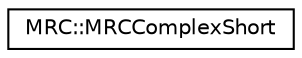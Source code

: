 digraph "Graphical Class Hierarchy"
{
  edge [fontname="Helvetica",fontsize="10",labelfontname="Helvetica",labelfontsize="10"];
  node [fontname="Helvetica",fontsize="10",shape=record];
  rankdir="LR";
  Node0 [label="MRC::MRCComplexShort",height=0.2,width=0.4,color="black", fillcolor="white", style="filled",URL="$struct_m_r_c_1_1_m_r_c_complex_short.html"];
}
